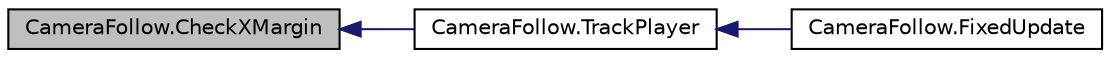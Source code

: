 digraph "CameraFollow.CheckXMargin"
{
  edge [fontname="Helvetica",fontsize="10",labelfontname="Helvetica",labelfontsize="10"];
  node [fontname="Helvetica",fontsize="10",shape=record];
  rankdir="LR";
  Node3 [label="CameraFollow.CheckXMargin",height=0.2,width=0.4,color="black", fillcolor="grey75", style="filled", fontcolor="black"];
  Node3 -> Node4 [dir="back",color="midnightblue",fontsize="10",style="solid",fontname="Helvetica"];
  Node4 [label="CameraFollow.TrackPlayer",height=0.2,width=0.4,color="black", fillcolor="white", style="filled",URL="$class_camera_follow.html#a4d3310556784e5842c89c6f678ead310"];
  Node4 -> Node5 [dir="back",color="midnightblue",fontsize="10",style="solid",fontname="Helvetica"];
  Node5 [label="CameraFollow.FixedUpdate",height=0.2,width=0.4,color="black", fillcolor="white", style="filled",URL="$class_camera_follow.html#ab8ce2043b1a47917b8b970f5579af9ec"];
}
